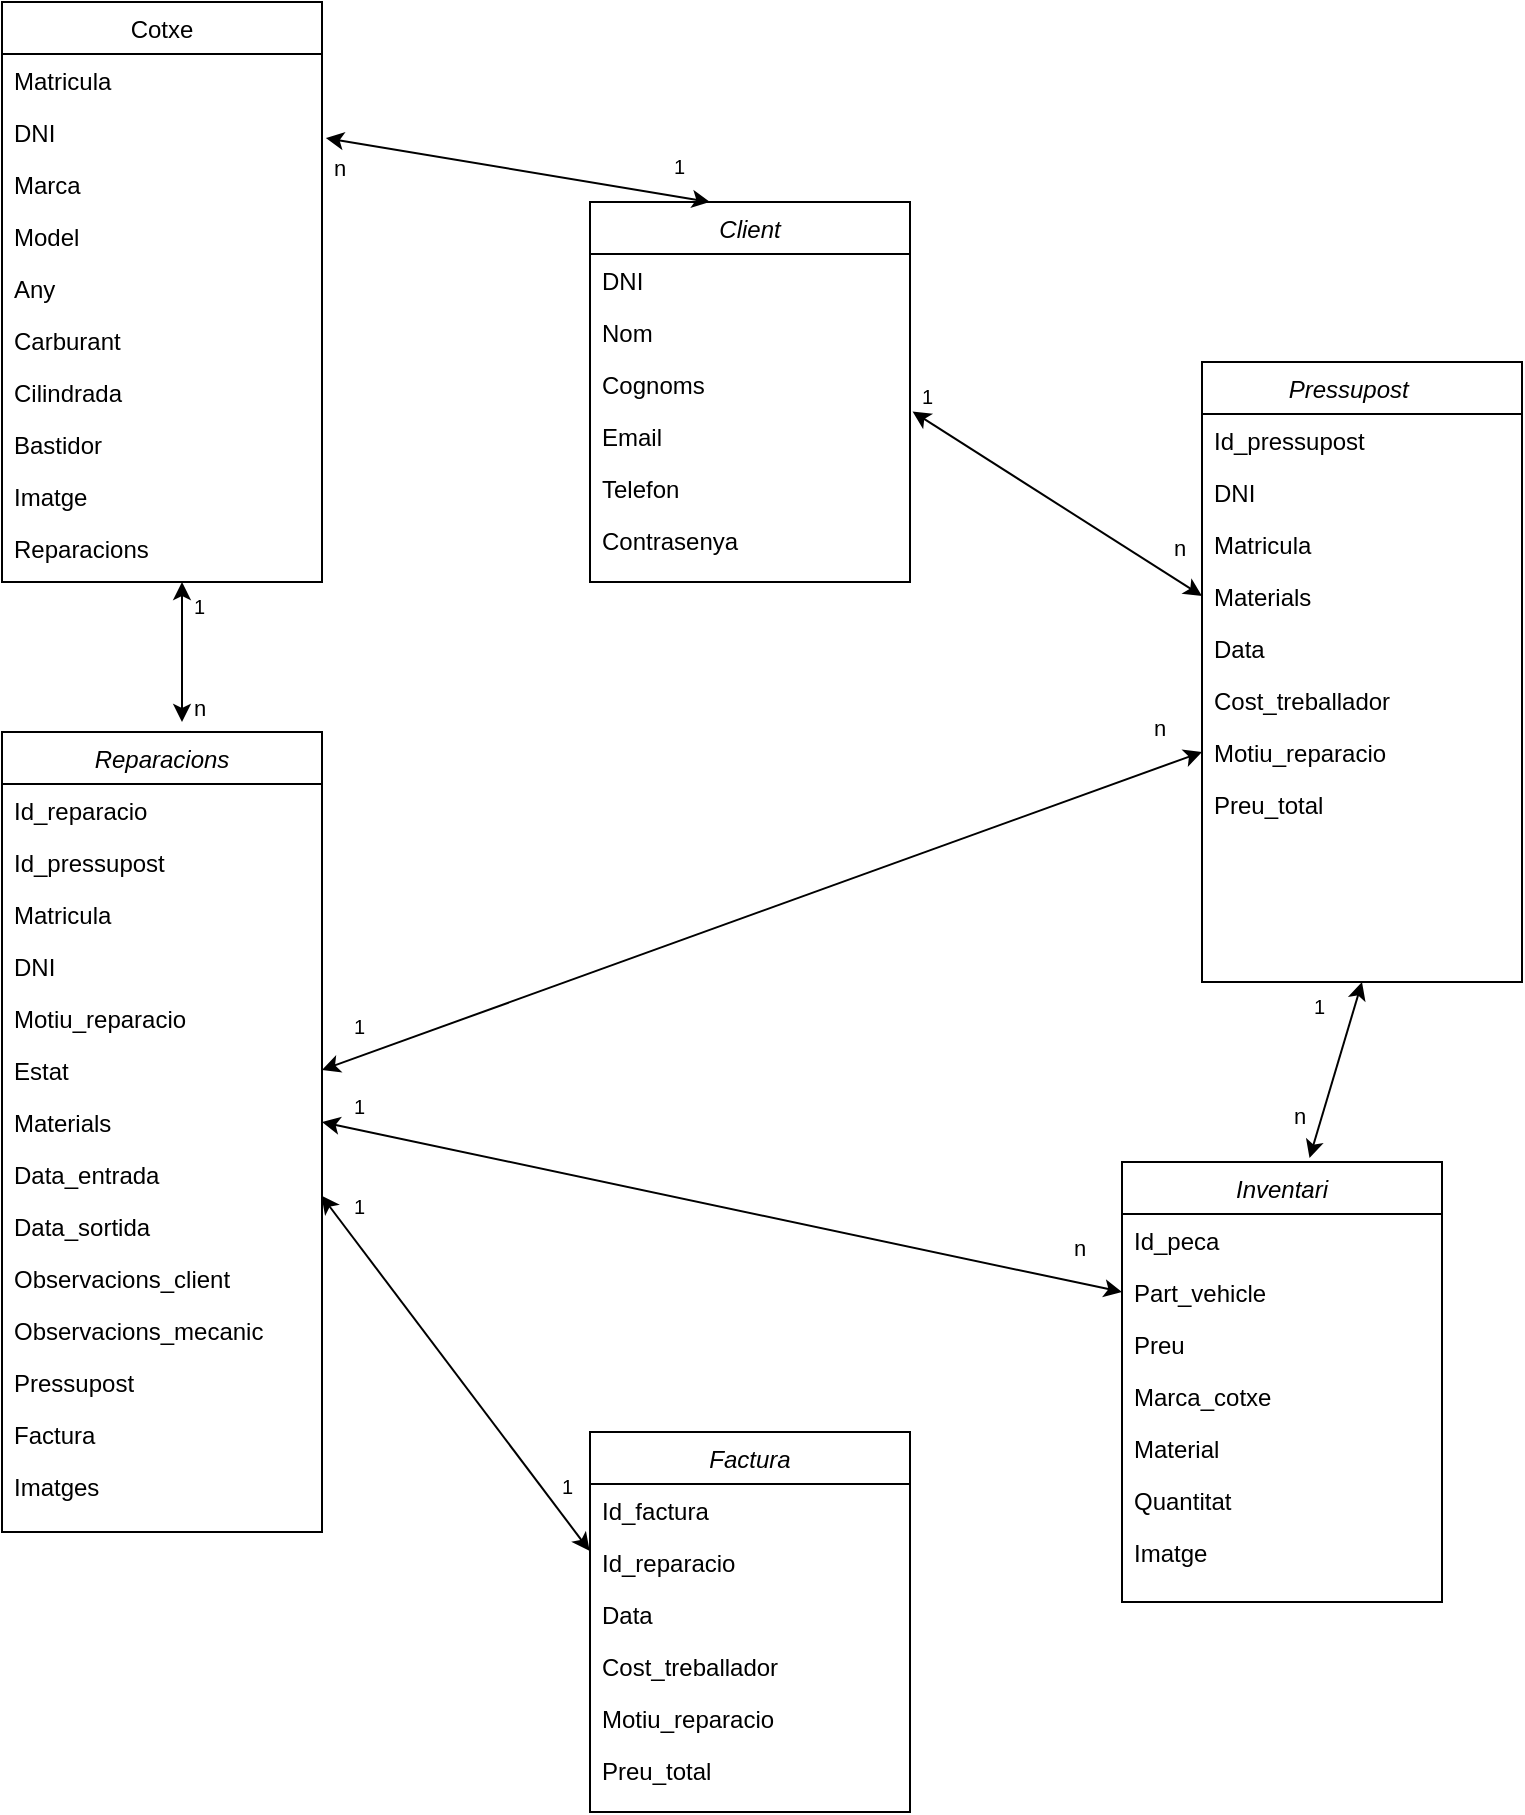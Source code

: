 <mxfile version="26.1.2">
  <diagram id="C5RBs43oDa-KdzZeNtuy" name="Page-1">
    <mxGraphModel dx="2273" dy="1325" grid="1" gridSize="10" guides="1" tooltips="1" connect="1" arrows="1" fold="1" page="1" pageScale="1" pageWidth="827" pageHeight="1169" math="0" shadow="0">
      <root>
        <mxCell id="WIyWlLk6GJQsqaUBKTNV-0" />
        <mxCell id="WIyWlLk6GJQsqaUBKTNV-1" parent="WIyWlLk6GJQsqaUBKTNV-0" />
        <mxCell id="zkfFHV4jXpPFQw0GAbJ--0" value="Client" style="swimlane;fontStyle=2;align=center;verticalAlign=top;childLayout=stackLayout;horizontal=1;startSize=26;horizontalStack=0;resizeParent=1;resizeLast=0;collapsible=1;marginBottom=0;rounded=0;shadow=0;strokeWidth=1;" parent="WIyWlLk6GJQsqaUBKTNV-1" vertex="1">
          <mxGeometry x="334" y="120" width="160" height="190" as="geometry">
            <mxRectangle x="230" y="140" width="160" height="26" as="alternateBounds" />
          </mxGeometry>
        </mxCell>
        <mxCell id="zkfFHV4jXpPFQw0GAbJ--1" value="DNI" style="text;align=left;verticalAlign=top;spacingLeft=4;spacingRight=4;overflow=hidden;rotatable=0;points=[[0,0.5],[1,0.5]];portConstraint=eastwest;" parent="zkfFHV4jXpPFQw0GAbJ--0" vertex="1">
          <mxGeometry y="26" width="160" height="26" as="geometry" />
        </mxCell>
        <mxCell id="zkfFHV4jXpPFQw0GAbJ--2" value="Nom" style="text;align=left;verticalAlign=top;spacingLeft=4;spacingRight=4;overflow=hidden;rotatable=0;points=[[0,0.5],[1,0.5]];portConstraint=eastwest;rounded=0;shadow=0;html=0;" parent="zkfFHV4jXpPFQw0GAbJ--0" vertex="1">
          <mxGeometry y="52" width="160" height="26" as="geometry" />
        </mxCell>
        <mxCell id="zkfFHV4jXpPFQw0GAbJ--3" value="Cognoms" style="text;align=left;verticalAlign=top;spacingLeft=4;spacingRight=4;overflow=hidden;rotatable=0;points=[[0,0.5],[1,0.5]];portConstraint=eastwest;rounded=0;shadow=0;html=0;" parent="zkfFHV4jXpPFQw0GAbJ--0" vertex="1">
          <mxGeometry y="78" width="160" height="26" as="geometry" />
        </mxCell>
        <mxCell id="kk_KnP8FY8edetjL6T1r-1" value="Email" style="text;align=left;verticalAlign=top;spacingLeft=4;spacingRight=4;overflow=hidden;rotatable=0;points=[[0,0.5],[1,0.5]];portConstraint=eastwest;rounded=0;shadow=0;html=0;" vertex="1" parent="zkfFHV4jXpPFQw0GAbJ--0">
          <mxGeometry y="104" width="160" height="26" as="geometry" />
        </mxCell>
        <mxCell id="kk_KnP8FY8edetjL6T1r-2" value="Telefon" style="text;align=left;verticalAlign=top;spacingLeft=4;spacingRight=4;overflow=hidden;rotatable=0;points=[[0,0.5],[1,0.5]];portConstraint=eastwest;rounded=0;shadow=0;html=0;" vertex="1" parent="zkfFHV4jXpPFQw0GAbJ--0">
          <mxGeometry y="130" width="160" height="26" as="geometry" />
        </mxCell>
        <mxCell id="kk_KnP8FY8edetjL6T1r-3" value="Contrasenya" style="text;align=left;verticalAlign=top;spacingLeft=4;spacingRight=4;overflow=hidden;rotatable=0;points=[[0,0.5],[1,0.5]];portConstraint=eastwest;rounded=0;shadow=0;html=0;" vertex="1" parent="zkfFHV4jXpPFQw0GAbJ--0">
          <mxGeometry y="156" width="160" height="26" as="geometry" />
        </mxCell>
        <mxCell id="zkfFHV4jXpPFQw0GAbJ--17" value="Cotxe" style="swimlane;fontStyle=0;align=center;verticalAlign=top;childLayout=stackLayout;horizontal=1;startSize=26;horizontalStack=0;resizeParent=1;resizeLast=0;collapsible=1;marginBottom=0;rounded=0;shadow=0;strokeWidth=1;" parent="WIyWlLk6GJQsqaUBKTNV-1" vertex="1">
          <mxGeometry x="40" y="20" width="160" height="290" as="geometry">
            <mxRectangle x="550" y="140" width="160" height="26" as="alternateBounds" />
          </mxGeometry>
        </mxCell>
        <mxCell id="zkfFHV4jXpPFQw0GAbJ--18" value="Matricula" style="text;align=left;verticalAlign=top;spacingLeft=4;spacingRight=4;overflow=hidden;rotatable=0;points=[[0,0.5],[1,0.5]];portConstraint=eastwest;" parent="zkfFHV4jXpPFQw0GAbJ--17" vertex="1">
          <mxGeometry y="26" width="160" height="26" as="geometry" />
        </mxCell>
        <mxCell id="kk_KnP8FY8edetjL6T1r-80" value="DNI" style="text;align=left;verticalAlign=top;spacingLeft=4;spacingRight=4;overflow=hidden;rotatable=0;points=[[0,0.5],[1,0.5]];portConstraint=eastwest;rounded=0;shadow=0;html=0;" vertex="1" parent="zkfFHV4jXpPFQw0GAbJ--17">
          <mxGeometry y="52" width="160" height="26" as="geometry" />
        </mxCell>
        <mxCell id="zkfFHV4jXpPFQw0GAbJ--19" value="Marca" style="text;align=left;verticalAlign=top;spacingLeft=4;spacingRight=4;overflow=hidden;rotatable=0;points=[[0,0.5],[1,0.5]];portConstraint=eastwest;rounded=0;shadow=0;html=0;" parent="zkfFHV4jXpPFQw0GAbJ--17" vertex="1">
          <mxGeometry y="78" width="160" height="26" as="geometry" />
        </mxCell>
        <mxCell id="zkfFHV4jXpPFQw0GAbJ--20" value="Model" style="text;align=left;verticalAlign=top;spacingLeft=4;spacingRight=4;overflow=hidden;rotatable=0;points=[[0,0.5],[1,0.5]];portConstraint=eastwest;rounded=0;shadow=0;html=0;" parent="zkfFHV4jXpPFQw0GAbJ--17" vertex="1">
          <mxGeometry y="104" width="160" height="26" as="geometry" />
        </mxCell>
        <mxCell id="zkfFHV4jXpPFQw0GAbJ--21" value="Any" style="text;align=left;verticalAlign=top;spacingLeft=4;spacingRight=4;overflow=hidden;rotatable=0;points=[[0,0.5],[1,0.5]];portConstraint=eastwest;rounded=0;shadow=0;html=0;" parent="zkfFHV4jXpPFQw0GAbJ--17" vertex="1">
          <mxGeometry y="130" width="160" height="26" as="geometry" />
        </mxCell>
        <mxCell id="zkfFHV4jXpPFQw0GAbJ--22" value="Carburant" style="text;align=left;verticalAlign=top;spacingLeft=4;spacingRight=4;overflow=hidden;rotatable=0;points=[[0,0.5],[1,0.5]];portConstraint=eastwest;rounded=0;shadow=0;html=0;" parent="zkfFHV4jXpPFQw0GAbJ--17" vertex="1">
          <mxGeometry y="156" width="160" height="26" as="geometry" />
        </mxCell>
        <mxCell id="kk_KnP8FY8edetjL6T1r-5" value="Cilindrada" style="text;align=left;verticalAlign=top;spacingLeft=4;spacingRight=4;overflow=hidden;rotatable=0;points=[[0,0.5],[1,0.5]];portConstraint=eastwest;rounded=0;shadow=0;html=0;" vertex="1" parent="zkfFHV4jXpPFQw0GAbJ--17">
          <mxGeometry y="182" width="160" height="26" as="geometry" />
        </mxCell>
        <mxCell id="kk_KnP8FY8edetjL6T1r-6" value="Bastidor" style="text;align=left;verticalAlign=top;spacingLeft=4;spacingRight=4;overflow=hidden;rotatable=0;points=[[0,0.5],[1,0.5]];portConstraint=eastwest;rounded=0;shadow=0;html=0;" vertex="1" parent="zkfFHV4jXpPFQw0GAbJ--17">
          <mxGeometry y="208" width="160" height="26" as="geometry" />
        </mxCell>
        <mxCell id="kk_KnP8FY8edetjL6T1r-7" value="Imatge" style="text;align=left;verticalAlign=top;spacingLeft=4;spacingRight=4;overflow=hidden;rotatable=0;points=[[0,0.5],[1,0.5]];portConstraint=eastwest;rounded=0;shadow=0;html=0;" vertex="1" parent="zkfFHV4jXpPFQw0GAbJ--17">
          <mxGeometry y="234" width="160" height="26" as="geometry" />
        </mxCell>
        <mxCell id="kk_KnP8FY8edetjL6T1r-83" value="Reparacions" style="text;align=left;verticalAlign=top;spacingLeft=4;spacingRight=4;overflow=hidden;rotatable=0;points=[[0,0.5],[1,0.5]];portConstraint=eastwest;rounded=0;shadow=0;html=0;" vertex="1" parent="zkfFHV4jXpPFQw0GAbJ--17">
          <mxGeometry y="260" width="160" height="26" as="geometry" />
        </mxCell>
        <mxCell id="kk_KnP8FY8edetjL6T1r-8" value="Reparacions" style="swimlane;fontStyle=2;align=center;verticalAlign=top;childLayout=stackLayout;horizontal=1;startSize=26;horizontalStack=0;resizeParent=1;resizeLast=0;collapsible=1;marginBottom=0;rounded=0;shadow=0;strokeWidth=1;" vertex="1" parent="WIyWlLk6GJQsqaUBKTNV-1">
          <mxGeometry x="40" y="385" width="160" height="400" as="geometry">
            <mxRectangle x="230" y="140" width="160" height="26" as="alternateBounds" />
          </mxGeometry>
        </mxCell>
        <mxCell id="kk_KnP8FY8edetjL6T1r-11" value="Id_reparacio" style="text;align=left;verticalAlign=top;spacingLeft=4;spacingRight=4;overflow=hidden;rotatable=0;points=[[0,0.5],[1,0.5]];portConstraint=eastwest;rounded=0;shadow=0;html=0;" vertex="1" parent="kk_KnP8FY8edetjL6T1r-8">
          <mxGeometry y="26" width="160" height="26" as="geometry" />
        </mxCell>
        <mxCell id="kk_KnP8FY8edetjL6T1r-46" value="Id_pressupost" style="text;align=left;verticalAlign=top;spacingLeft=4;spacingRight=4;overflow=hidden;rotatable=0;points=[[0,0.5],[1,0.5]];portConstraint=eastwest;rounded=0;shadow=0;html=0;" vertex="1" parent="kk_KnP8FY8edetjL6T1r-8">
          <mxGeometry y="52" width="160" height="26" as="geometry" />
        </mxCell>
        <mxCell id="kk_KnP8FY8edetjL6T1r-15" value="Matricula" style="text;align=left;verticalAlign=top;spacingLeft=4;spacingRight=4;overflow=hidden;rotatable=0;points=[[0,0.5],[1,0.5]];portConstraint=eastwest;" vertex="1" parent="kk_KnP8FY8edetjL6T1r-8">
          <mxGeometry y="78" width="160" height="26" as="geometry" />
        </mxCell>
        <mxCell id="kk_KnP8FY8edetjL6T1r-10" value="DNI" style="text;align=left;verticalAlign=top;spacingLeft=4;spacingRight=4;overflow=hidden;rotatable=0;points=[[0,0.5],[1,0.5]];portConstraint=eastwest;rounded=0;shadow=0;html=0;" vertex="1" parent="kk_KnP8FY8edetjL6T1r-8">
          <mxGeometry y="104" width="160" height="26" as="geometry" />
        </mxCell>
        <mxCell id="kk_KnP8FY8edetjL6T1r-47" value="Motiu_reparacio" style="text;align=left;verticalAlign=top;spacingLeft=4;spacingRight=4;overflow=hidden;rotatable=0;points=[[0,0.5],[1,0.5]];portConstraint=eastwest;rounded=0;shadow=0;html=0;" vertex="1" parent="kk_KnP8FY8edetjL6T1r-8">
          <mxGeometry y="130" width="160" height="26" as="geometry" />
        </mxCell>
        <mxCell id="kk_KnP8FY8edetjL6T1r-16" value="Estat" style="text;align=left;verticalAlign=top;spacingLeft=4;spacingRight=4;overflow=hidden;rotatable=0;points=[[0,0.5],[1,0.5]];portConstraint=eastwest;rounded=0;shadow=0;html=0;" vertex="1" parent="kk_KnP8FY8edetjL6T1r-8">
          <mxGeometry y="156" width="160" height="26" as="geometry" />
        </mxCell>
        <mxCell id="kk_KnP8FY8edetjL6T1r-60" value="Materials" style="text;align=left;verticalAlign=top;spacingLeft=4;spacingRight=4;overflow=hidden;rotatable=0;points=[[0,0.5],[1,0.5]];portConstraint=eastwest;rounded=0;shadow=0;html=0;" vertex="1" parent="kk_KnP8FY8edetjL6T1r-8">
          <mxGeometry y="182" width="160" height="26" as="geometry" />
        </mxCell>
        <mxCell id="kk_KnP8FY8edetjL6T1r-17" value="Data_entrada" style="text;align=left;verticalAlign=top;spacingLeft=4;spacingRight=4;overflow=hidden;rotatable=0;points=[[0,0.5],[1,0.5]];portConstraint=eastwest;rounded=0;shadow=0;html=0;" vertex="1" parent="kk_KnP8FY8edetjL6T1r-8">
          <mxGeometry y="208" width="160" height="26" as="geometry" />
        </mxCell>
        <mxCell id="kk_KnP8FY8edetjL6T1r-18" value="Data_sortida" style="text;align=left;verticalAlign=top;spacingLeft=4;spacingRight=4;overflow=hidden;rotatable=0;points=[[0,0.5],[1,0.5]];portConstraint=eastwest;rounded=0;shadow=0;html=0;" vertex="1" parent="kk_KnP8FY8edetjL6T1r-8">
          <mxGeometry y="234" width="160" height="26" as="geometry" />
        </mxCell>
        <mxCell id="kk_KnP8FY8edetjL6T1r-19" value="Observacions_client" style="text;align=left;verticalAlign=top;spacingLeft=4;spacingRight=4;overflow=hidden;rotatable=0;points=[[0,0.5],[1,0.5]];portConstraint=eastwest;rounded=0;shadow=0;html=0;" vertex="1" parent="kk_KnP8FY8edetjL6T1r-8">
          <mxGeometry y="260" width="160" height="26" as="geometry" />
        </mxCell>
        <mxCell id="kk_KnP8FY8edetjL6T1r-20" value="Observacions_mecanic" style="text;align=left;verticalAlign=top;spacingLeft=4;spacingRight=4;overflow=hidden;rotatable=0;points=[[0,0.5],[1,0.5]];portConstraint=eastwest;rounded=0;shadow=0;html=0;" vertex="1" parent="kk_KnP8FY8edetjL6T1r-8">
          <mxGeometry y="286" width="160" height="26" as="geometry" />
        </mxCell>
        <mxCell id="kk_KnP8FY8edetjL6T1r-21" value="Pressupost" style="text;align=left;verticalAlign=top;spacingLeft=4;spacingRight=4;overflow=hidden;rotatable=0;points=[[0,0.5],[1,0.5]];portConstraint=eastwest;rounded=0;shadow=0;html=0;" vertex="1" parent="kk_KnP8FY8edetjL6T1r-8">
          <mxGeometry y="312" width="160" height="26" as="geometry" />
        </mxCell>
        <mxCell id="kk_KnP8FY8edetjL6T1r-22" value="Factura" style="text;align=left;verticalAlign=top;spacingLeft=4;spacingRight=4;overflow=hidden;rotatable=0;points=[[0,0.5],[1,0.5]];portConstraint=eastwest;rounded=0;shadow=0;html=0;" vertex="1" parent="kk_KnP8FY8edetjL6T1r-8">
          <mxGeometry y="338" width="160" height="26" as="geometry" />
        </mxCell>
        <mxCell id="kk_KnP8FY8edetjL6T1r-34" value="Imatges" style="text;align=left;verticalAlign=top;spacingLeft=4;spacingRight=4;overflow=hidden;rotatable=0;points=[[0,0.5],[1,0.5]];portConstraint=eastwest;rounded=0;shadow=0;html=0;" vertex="1" parent="kk_KnP8FY8edetjL6T1r-8">
          <mxGeometry y="364" width="160" height="32" as="geometry" />
        </mxCell>
        <mxCell id="kk_KnP8FY8edetjL6T1r-23" value="Pressupost    " style="swimlane;fontStyle=2;align=center;verticalAlign=top;childLayout=stackLayout;horizontal=1;startSize=26;horizontalStack=0;resizeParent=1;resizeLast=0;collapsible=1;marginBottom=0;rounded=0;shadow=0;strokeWidth=1;" vertex="1" parent="WIyWlLk6GJQsqaUBKTNV-1">
          <mxGeometry x="640" y="200" width="160" height="310" as="geometry">
            <mxRectangle x="230" y="140" width="160" height="26" as="alternateBounds" />
          </mxGeometry>
        </mxCell>
        <mxCell id="kk_KnP8FY8edetjL6T1r-24" value="Id_pressupost" style="text;align=left;verticalAlign=top;spacingLeft=4;spacingRight=4;overflow=hidden;rotatable=0;points=[[0,0.5],[1,0.5]];portConstraint=eastwest;rounded=0;shadow=0;html=0;" vertex="1" parent="kk_KnP8FY8edetjL6T1r-23">
          <mxGeometry y="26" width="160" height="26" as="geometry" />
        </mxCell>
        <mxCell id="kk_KnP8FY8edetjL6T1r-27" value="DNI" style="text;align=left;verticalAlign=top;spacingLeft=4;spacingRight=4;overflow=hidden;rotatable=0;points=[[0,0.5],[1,0.5]];portConstraint=eastwest;rounded=0;shadow=0;html=0;" vertex="1" parent="kk_KnP8FY8edetjL6T1r-23">
          <mxGeometry y="52" width="160" height="26" as="geometry" />
        </mxCell>
        <mxCell id="kk_KnP8FY8edetjL6T1r-33" value="Matricula" style="text;align=left;verticalAlign=top;spacingLeft=4;spacingRight=4;overflow=hidden;rotatable=0;points=[[0,0.5],[1,0.5]];portConstraint=eastwest;rounded=0;shadow=0;html=0;" vertex="1" parent="kk_KnP8FY8edetjL6T1r-23">
          <mxGeometry y="78" width="160" height="26" as="geometry" />
        </mxCell>
        <mxCell id="kk_KnP8FY8edetjL6T1r-43" value="Materials" style="text;align=left;verticalAlign=top;spacingLeft=4;spacingRight=4;overflow=hidden;rotatable=0;points=[[0,0.5],[1,0.5]];portConstraint=eastwest;rounded=0;shadow=0;html=0;" vertex="1" parent="kk_KnP8FY8edetjL6T1r-23">
          <mxGeometry y="104" width="160" height="26" as="geometry" />
        </mxCell>
        <mxCell id="kk_KnP8FY8edetjL6T1r-49" value="Data" style="text;align=left;verticalAlign=top;spacingLeft=4;spacingRight=4;overflow=hidden;rotatable=0;points=[[0,0.5],[1,0.5]];portConstraint=eastwest;rounded=0;shadow=0;html=0;" vertex="1" parent="kk_KnP8FY8edetjL6T1r-23">
          <mxGeometry y="130" width="160" height="26" as="geometry" />
        </mxCell>
        <mxCell id="kk_KnP8FY8edetjL6T1r-44" value="Cost_treballador" style="text;align=left;verticalAlign=top;spacingLeft=4;spacingRight=4;overflow=hidden;rotatable=0;points=[[0,0.5],[1,0.5]];portConstraint=eastwest;rounded=0;shadow=0;html=0;" vertex="1" parent="kk_KnP8FY8edetjL6T1r-23">
          <mxGeometry y="156" width="160" height="26" as="geometry" />
        </mxCell>
        <mxCell id="kk_KnP8FY8edetjL6T1r-45" value="Motiu_reparacio" style="text;align=left;verticalAlign=top;spacingLeft=4;spacingRight=4;overflow=hidden;rotatable=0;points=[[0,0.5],[1,0.5]];portConstraint=eastwest;rounded=0;shadow=0;html=0;" vertex="1" parent="kk_KnP8FY8edetjL6T1r-23">
          <mxGeometry y="182" width="160" height="26" as="geometry" />
        </mxCell>
        <mxCell id="kk_KnP8FY8edetjL6T1r-48" value="Preu_total" style="text;align=left;verticalAlign=top;spacingLeft=4;spacingRight=4;overflow=hidden;rotatable=0;points=[[0,0.5],[1,0.5]];portConstraint=eastwest;rounded=0;shadow=0;html=0;" vertex="1" parent="kk_KnP8FY8edetjL6T1r-23">
          <mxGeometry y="208" width="160" height="26" as="geometry" />
        </mxCell>
        <mxCell id="kk_KnP8FY8edetjL6T1r-35" value="Inventari" style="swimlane;fontStyle=2;align=center;verticalAlign=top;childLayout=stackLayout;horizontal=1;startSize=26;horizontalStack=0;resizeParent=1;resizeLast=0;collapsible=1;marginBottom=0;rounded=0;shadow=0;strokeWidth=1;" vertex="1" parent="WIyWlLk6GJQsqaUBKTNV-1">
          <mxGeometry x="600" y="600" width="160" height="220" as="geometry">
            <mxRectangle x="230" y="140" width="160" height="26" as="alternateBounds" />
          </mxGeometry>
        </mxCell>
        <mxCell id="kk_KnP8FY8edetjL6T1r-36" value="Id_peca        " style="text;align=left;verticalAlign=top;spacingLeft=4;spacingRight=4;overflow=hidden;rotatable=0;points=[[0,0.5],[1,0.5]];portConstraint=eastwest;rounded=0;shadow=0;html=0;" vertex="1" parent="kk_KnP8FY8edetjL6T1r-35">
          <mxGeometry y="26" width="160" height="26" as="geometry" />
        </mxCell>
        <mxCell id="kk_KnP8FY8edetjL6T1r-37" value="Part_vehicle" style="text;align=left;verticalAlign=top;spacingLeft=4;spacingRight=4;overflow=hidden;rotatable=0;points=[[0,0.5],[1,0.5]];portConstraint=eastwest;rounded=0;shadow=0;html=0;" vertex="1" parent="kk_KnP8FY8edetjL6T1r-35">
          <mxGeometry y="52" width="160" height="26" as="geometry" />
        </mxCell>
        <mxCell id="kk_KnP8FY8edetjL6T1r-38" value="Preu" style="text;align=left;verticalAlign=top;spacingLeft=4;spacingRight=4;overflow=hidden;rotatable=0;points=[[0,0.5],[1,0.5]];portConstraint=eastwest;rounded=0;shadow=0;html=0;" vertex="1" parent="kk_KnP8FY8edetjL6T1r-35">
          <mxGeometry y="78" width="160" height="26" as="geometry" />
        </mxCell>
        <mxCell id="kk_KnP8FY8edetjL6T1r-39" value="Marca_cotxe" style="text;align=left;verticalAlign=top;spacingLeft=4;spacingRight=4;overflow=hidden;rotatable=0;points=[[0,0.5],[1,0.5]];portConstraint=eastwest;rounded=0;shadow=0;html=0;" vertex="1" parent="kk_KnP8FY8edetjL6T1r-35">
          <mxGeometry y="104" width="160" height="26" as="geometry" />
        </mxCell>
        <mxCell id="kk_KnP8FY8edetjL6T1r-40" value="Material" style="text;align=left;verticalAlign=top;spacingLeft=4;spacingRight=4;overflow=hidden;rotatable=0;points=[[0,0.5],[1,0.5]];portConstraint=eastwest;rounded=0;shadow=0;html=0;" vertex="1" parent="kk_KnP8FY8edetjL6T1r-35">
          <mxGeometry y="130" width="160" height="26" as="geometry" />
        </mxCell>
        <mxCell id="kk_KnP8FY8edetjL6T1r-41" value="Quantitat" style="text;align=left;verticalAlign=top;spacingLeft=4;spacingRight=4;overflow=hidden;rotatable=0;points=[[0,0.5],[1,0.5]];portConstraint=eastwest;rounded=0;shadow=0;html=0;" vertex="1" parent="kk_KnP8FY8edetjL6T1r-35">
          <mxGeometry y="156" width="160" height="26" as="geometry" />
        </mxCell>
        <mxCell id="kk_KnP8FY8edetjL6T1r-42" value="Imatge" style="text;align=left;verticalAlign=top;spacingLeft=4;spacingRight=4;overflow=hidden;rotatable=0;points=[[0,0.5],[1,0.5]];portConstraint=eastwest;rounded=0;shadow=0;html=0;" vertex="1" parent="kk_KnP8FY8edetjL6T1r-35">
          <mxGeometry y="182" width="160" height="26" as="geometry" />
        </mxCell>
        <mxCell id="kk_KnP8FY8edetjL6T1r-50" value="Factura" style="swimlane;fontStyle=2;align=center;verticalAlign=top;childLayout=stackLayout;horizontal=1;startSize=26;horizontalStack=0;resizeParent=1;resizeLast=0;collapsible=1;marginBottom=0;rounded=0;shadow=0;strokeWidth=1;" vertex="1" parent="WIyWlLk6GJQsqaUBKTNV-1">
          <mxGeometry x="334" y="735" width="160" height="190" as="geometry">
            <mxRectangle x="230" y="140" width="160" height="26" as="alternateBounds" />
          </mxGeometry>
        </mxCell>
        <mxCell id="kk_KnP8FY8edetjL6T1r-51" value="Id_factura" style="text;align=left;verticalAlign=top;spacingLeft=4;spacingRight=4;overflow=hidden;rotatable=0;points=[[0,0.5],[1,0.5]];portConstraint=eastwest;rounded=0;shadow=0;html=0;" vertex="1" parent="kk_KnP8FY8edetjL6T1r-50">
          <mxGeometry y="26" width="160" height="26" as="geometry" />
        </mxCell>
        <mxCell id="kk_KnP8FY8edetjL6T1r-61" value="Id_reparacio" style="text;align=left;verticalAlign=top;spacingLeft=4;spacingRight=4;overflow=hidden;rotatable=0;points=[[0,0.5],[1,0.5]];portConstraint=eastwest;rounded=0;shadow=0;html=0;" vertex="1" parent="kk_KnP8FY8edetjL6T1r-50">
          <mxGeometry y="52" width="160" height="26" as="geometry" />
        </mxCell>
        <mxCell id="kk_KnP8FY8edetjL6T1r-55" value="Data" style="text;align=left;verticalAlign=top;spacingLeft=4;spacingRight=4;overflow=hidden;rotatable=0;points=[[0,0.5],[1,0.5]];portConstraint=eastwest;rounded=0;shadow=0;html=0;" vertex="1" parent="kk_KnP8FY8edetjL6T1r-50">
          <mxGeometry y="78" width="160" height="26" as="geometry" />
        </mxCell>
        <mxCell id="kk_KnP8FY8edetjL6T1r-56" value="Cost_treballador" style="text;align=left;verticalAlign=top;spacingLeft=4;spacingRight=4;overflow=hidden;rotatable=0;points=[[0,0.5],[1,0.5]];portConstraint=eastwest;rounded=0;shadow=0;html=0;" vertex="1" parent="kk_KnP8FY8edetjL6T1r-50">
          <mxGeometry y="104" width="160" height="26" as="geometry" />
        </mxCell>
        <mxCell id="kk_KnP8FY8edetjL6T1r-57" value="Motiu_reparacio" style="text;align=left;verticalAlign=top;spacingLeft=4;spacingRight=4;overflow=hidden;rotatable=0;points=[[0,0.5],[1,0.5]];portConstraint=eastwest;rounded=0;shadow=0;html=0;" vertex="1" parent="kk_KnP8FY8edetjL6T1r-50">
          <mxGeometry y="130" width="160" height="26" as="geometry" />
        </mxCell>
        <mxCell id="kk_KnP8FY8edetjL6T1r-58" value="Preu_total" style="text;align=left;verticalAlign=top;spacingLeft=4;spacingRight=4;overflow=hidden;rotatable=0;points=[[0,0.5],[1,0.5]];portConstraint=eastwest;rounded=0;shadow=0;html=0;" vertex="1" parent="kk_KnP8FY8edetjL6T1r-50">
          <mxGeometry y="156" width="160" height="26" as="geometry" />
        </mxCell>
        <mxCell id="kk_KnP8FY8edetjL6T1r-64" value="" style="endArrow=classic;startArrow=classic;html=1;rounded=0;entryX=1.012;entryY=0.617;entryDx=0;entryDy=0;entryPerimeter=0;exitX=0.375;exitY=0;exitDx=0;exitDy=0;exitPerimeter=0;" edge="1" parent="WIyWlLk6GJQsqaUBKTNV-1" source="zkfFHV4jXpPFQw0GAbJ--0" target="kk_KnP8FY8edetjL6T1r-80">
          <mxGeometry width="50" height="50" relative="1" as="geometry">
            <mxPoint x="200.0" y="132.86" as="sourcePoint" />
            <mxPoint x="516.48" y="137.14" as="targetPoint" />
          </mxGeometry>
        </mxCell>
        <mxCell id="kk_KnP8FY8edetjL6T1r-65" value="1" style="text;align=left;verticalAlign=top;spacingLeft=4;spacingRight=4;overflow=hidden;rotatable=0;points=[[0,0.5],[1,0.5]];portConstraint=eastwest;fontSize=10;" vertex="1" parent="WIyWlLk6GJQsqaUBKTNV-1">
          <mxGeometry x="370" y="90" width="20" height="20" as="geometry" />
        </mxCell>
        <mxCell id="kk_KnP8FY8edetjL6T1r-66" value="n" style="text;align=left;verticalAlign=top;spacingLeft=4;spacingRight=4;overflow=hidden;rotatable=0;points=[[0,0.5],[1,0.5]];portConstraint=eastwest;fontSize=11;" vertex="1" parent="WIyWlLk6GJQsqaUBKTNV-1">
          <mxGeometry x="200" y="90" width="20" height="20" as="geometry" />
        </mxCell>
        <mxCell id="kk_KnP8FY8edetjL6T1r-68" value="1" style="text;align=left;verticalAlign=top;spacingLeft=4;spacingRight=4;overflow=hidden;rotatable=0;points=[[0,0.5],[1,0.5]];portConstraint=eastwest;fontSize=10;" vertex="1" parent="WIyWlLk6GJQsqaUBKTNV-1">
          <mxGeometry x="494" y="205" width="20" height="20" as="geometry" />
        </mxCell>
        <mxCell id="kk_KnP8FY8edetjL6T1r-69" value="n" style="text;align=left;verticalAlign=top;spacingLeft=4;spacingRight=4;overflow=hidden;rotatable=0;points=[[0,0.5],[1,0.5]];portConstraint=eastwest;fontSize=11;" vertex="1" parent="WIyWlLk6GJQsqaUBKTNV-1">
          <mxGeometry x="620" y="280" width="20" height="20" as="geometry" />
        </mxCell>
        <mxCell id="kk_KnP8FY8edetjL6T1r-77" value="" style="endArrow=classic;startArrow=classic;html=1;rounded=0;exitX=1.008;exitY=0.031;exitDx=0;exitDy=0;exitPerimeter=0;entryX=0;entryY=0.5;entryDx=0;entryDy=0;" edge="1" parent="WIyWlLk6GJQsqaUBKTNV-1" source="kk_KnP8FY8edetjL6T1r-1" target="kk_KnP8FY8edetjL6T1r-43">
          <mxGeometry width="50" height="50" relative="1" as="geometry">
            <mxPoint x="540" y="220" as="sourcePoint" />
            <mxPoint x="590" y="170" as="targetPoint" />
          </mxGeometry>
        </mxCell>
        <mxCell id="kk_KnP8FY8edetjL6T1r-79" value="" style="endArrow=classic;startArrow=classic;html=1;rounded=0;" edge="1" parent="WIyWlLk6GJQsqaUBKTNV-1">
          <mxGeometry width="50" height="50" relative="1" as="geometry">
            <mxPoint x="130" y="380" as="sourcePoint" />
            <mxPoint x="130" y="310" as="targetPoint" />
          </mxGeometry>
        </mxCell>
        <mxCell id="kk_KnP8FY8edetjL6T1r-81" value="1" style="text;align=left;verticalAlign=top;spacingLeft=4;spacingRight=4;overflow=hidden;rotatable=0;points=[[0,0.5],[1,0.5]];portConstraint=eastwest;fontSize=10;" vertex="1" parent="WIyWlLk6GJQsqaUBKTNV-1">
          <mxGeometry x="130" y="310" width="20" height="20" as="geometry" />
        </mxCell>
        <mxCell id="kk_KnP8FY8edetjL6T1r-82" value="n" style="text;align=left;verticalAlign=top;spacingLeft=4;spacingRight=4;overflow=hidden;rotatable=0;points=[[0,0.5],[1,0.5]];portConstraint=eastwest;fontSize=11;" vertex="1" parent="WIyWlLk6GJQsqaUBKTNV-1">
          <mxGeometry x="130" y="360" width="20" height="20" as="geometry" />
        </mxCell>
        <mxCell id="kk_KnP8FY8edetjL6T1r-84" value="" style="endArrow=classic;startArrow=classic;html=1;rounded=0;exitX=1;exitY=0.5;exitDx=0;exitDy=0;entryX=0;entryY=0.5;entryDx=0;entryDy=0;" edge="1" parent="WIyWlLk6GJQsqaUBKTNV-1" source="kk_KnP8FY8edetjL6T1r-16" target="kk_KnP8FY8edetjL6T1r-45">
          <mxGeometry width="50" height="50" relative="1" as="geometry">
            <mxPoint x="280" y="560" as="sourcePoint" />
            <mxPoint x="330" y="510" as="targetPoint" />
          </mxGeometry>
        </mxCell>
        <mxCell id="kk_KnP8FY8edetjL6T1r-85" value="1" style="text;align=left;verticalAlign=top;spacingLeft=4;spacingRight=4;overflow=hidden;rotatable=0;points=[[0,0.5],[1,0.5]];portConstraint=eastwest;fontSize=10;" vertex="1" parent="WIyWlLk6GJQsqaUBKTNV-1">
          <mxGeometry x="210" y="520" width="20" height="20" as="geometry" />
        </mxCell>
        <mxCell id="kk_KnP8FY8edetjL6T1r-86" value="n" style="text;align=left;verticalAlign=top;spacingLeft=4;spacingRight=4;overflow=hidden;rotatable=0;points=[[0,0.5],[1,0.5]];portConstraint=eastwest;fontSize=11;" vertex="1" parent="WIyWlLk6GJQsqaUBKTNV-1">
          <mxGeometry x="610" y="370" width="20" height="20" as="geometry" />
        </mxCell>
        <mxCell id="kk_KnP8FY8edetjL6T1r-87" value="" style="endArrow=classic;startArrow=classic;html=1;rounded=0;exitX=0.998;exitY=0.915;exitDx=0;exitDy=0;exitPerimeter=0;entryX=-0.001;entryY=0.288;entryDx=0;entryDy=0;entryPerimeter=0;" edge="1" parent="WIyWlLk6GJQsqaUBKTNV-1" source="kk_KnP8FY8edetjL6T1r-17" target="kk_KnP8FY8edetjL6T1r-61">
          <mxGeometry width="50" height="50" relative="1" as="geometry">
            <mxPoint x="280" y="680" as="sourcePoint" />
            <mxPoint x="330" y="630" as="targetPoint" />
          </mxGeometry>
        </mxCell>
        <mxCell id="kk_KnP8FY8edetjL6T1r-88" value="1" style="text;align=left;verticalAlign=top;spacingLeft=4;spacingRight=4;overflow=hidden;rotatable=0;points=[[0,0.5],[1,0.5]];portConstraint=eastwest;fontSize=10;" vertex="1" parent="WIyWlLk6GJQsqaUBKTNV-1">
          <mxGeometry x="210" y="610" width="20" height="20" as="geometry" />
        </mxCell>
        <mxCell id="kk_KnP8FY8edetjL6T1r-89" value="1" style="text;align=left;verticalAlign=top;spacingLeft=4;spacingRight=4;overflow=hidden;rotatable=0;points=[[0,0.5],[1,0.5]];portConstraint=eastwest;fontSize=10;" vertex="1" parent="WIyWlLk6GJQsqaUBKTNV-1">
          <mxGeometry x="314" y="750" width="20" height="20" as="geometry" />
        </mxCell>
        <mxCell id="kk_KnP8FY8edetjL6T1r-90" value="" style="endArrow=classic;startArrow=classic;html=1;rounded=0;entryX=0.5;entryY=1;entryDx=0;entryDy=0;exitX=0.586;exitY=-0.009;exitDx=0;exitDy=0;exitPerimeter=0;" edge="1" parent="WIyWlLk6GJQsqaUBKTNV-1" source="kk_KnP8FY8edetjL6T1r-35" target="kk_KnP8FY8edetjL6T1r-23">
          <mxGeometry width="50" height="50" relative="1" as="geometry">
            <mxPoint x="390" y="580" as="sourcePoint" />
            <mxPoint x="440" y="530" as="targetPoint" />
          </mxGeometry>
        </mxCell>
        <mxCell id="kk_KnP8FY8edetjL6T1r-91" value="1" style="text;align=left;verticalAlign=top;spacingLeft=4;spacingRight=4;overflow=hidden;rotatable=0;points=[[0,0.5],[1,0.5]];portConstraint=eastwest;fontSize=10;" vertex="1" parent="WIyWlLk6GJQsqaUBKTNV-1">
          <mxGeometry x="690" y="510" width="20" height="20" as="geometry" />
        </mxCell>
        <mxCell id="kk_KnP8FY8edetjL6T1r-92" value="n" style="text;align=left;verticalAlign=top;spacingLeft=4;spacingRight=4;overflow=hidden;rotatable=0;points=[[0,0.5],[1,0.5]];portConstraint=eastwest;fontSize=11;" vertex="1" parent="WIyWlLk6GJQsqaUBKTNV-1">
          <mxGeometry x="680" y="564" width="20" height="20" as="geometry" />
        </mxCell>
        <mxCell id="kk_KnP8FY8edetjL6T1r-93" value="" style="endArrow=classic;startArrow=classic;html=1;rounded=0;exitX=1;exitY=0.5;exitDx=0;exitDy=0;entryX=0;entryY=0.5;entryDx=0;entryDy=0;" edge="1" parent="WIyWlLk6GJQsqaUBKTNV-1" source="kk_KnP8FY8edetjL6T1r-60" target="kk_KnP8FY8edetjL6T1r-37">
          <mxGeometry width="50" height="50" relative="1" as="geometry">
            <mxPoint x="490" y="510" as="sourcePoint" />
            <mxPoint x="540" y="460" as="targetPoint" />
          </mxGeometry>
        </mxCell>
        <mxCell id="kk_KnP8FY8edetjL6T1r-94" value="1" style="text;align=left;verticalAlign=top;spacingLeft=4;spacingRight=4;overflow=hidden;rotatable=0;points=[[0,0.5],[1,0.5]];portConstraint=eastwest;fontSize=10;" vertex="1" parent="WIyWlLk6GJQsqaUBKTNV-1">
          <mxGeometry x="210" y="560" width="20" height="20" as="geometry" />
        </mxCell>
        <mxCell id="kk_KnP8FY8edetjL6T1r-95" value="n" style="text;align=left;verticalAlign=top;spacingLeft=4;spacingRight=4;overflow=hidden;rotatable=0;points=[[0,0.5],[1,0.5]];portConstraint=eastwest;fontSize=11;" vertex="1" parent="WIyWlLk6GJQsqaUBKTNV-1">
          <mxGeometry x="570" y="630" width="20" height="20" as="geometry" />
        </mxCell>
      </root>
    </mxGraphModel>
  </diagram>
</mxfile>

